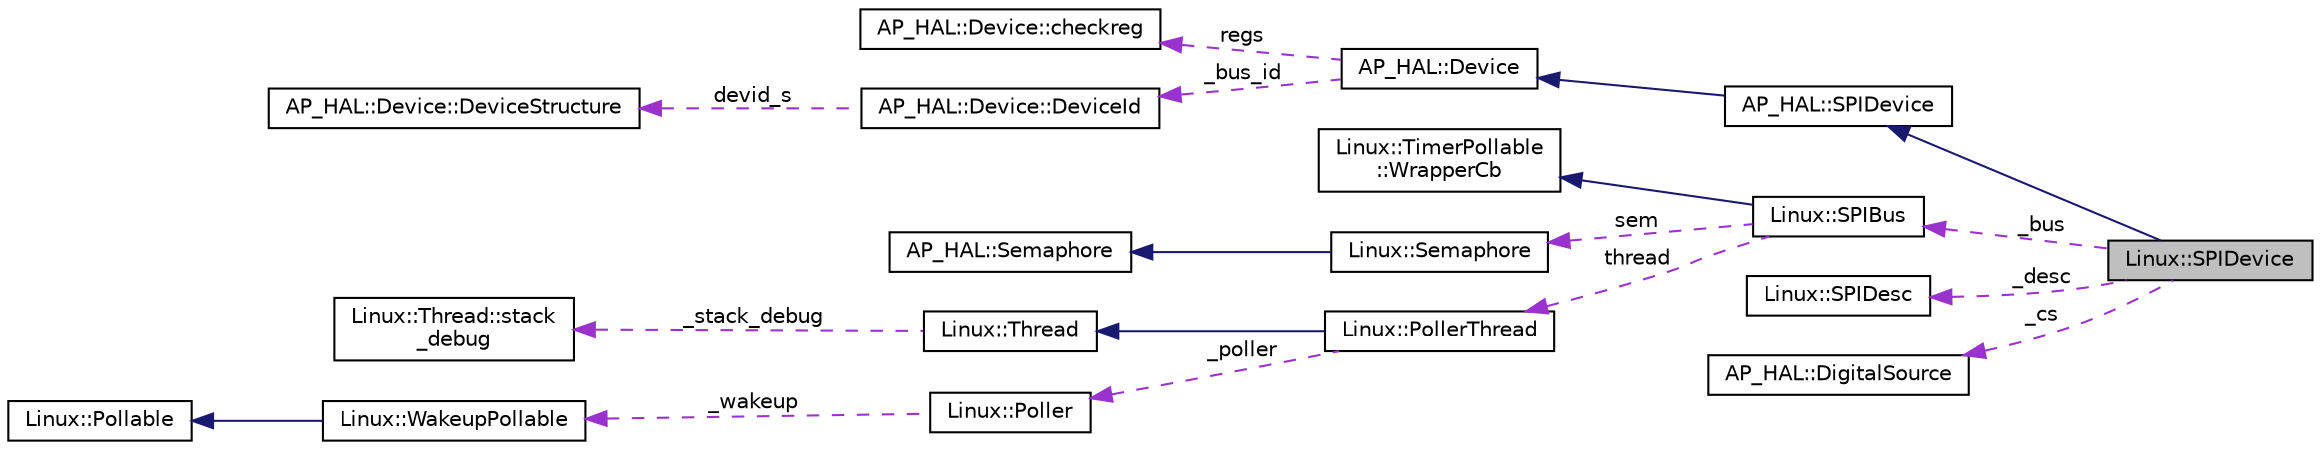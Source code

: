 digraph "Linux::SPIDevice"
{
 // INTERACTIVE_SVG=YES
  edge [fontname="Helvetica",fontsize="10",labelfontname="Helvetica",labelfontsize="10"];
  node [fontname="Helvetica",fontsize="10",shape=record];
  rankdir="LR";
  Node1 [label="Linux::SPIDevice",height=0.2,width=0.4,color="black", fillcolor="grey75", style="filled", fontcolor="black"];
  Node2 -> Node1 [dir="back",color="midnightblue",fontsize="10",style="solid",fontname="Helvetica"];
  Node2 [label="AP_HAL::SPIDevice",height=0.2,width=0.4,color="black", fillcolor="white", style="filled",URL="$classAP__HAL_1_1SPIDevice.html"];
  Node3 -> Node2 [dir="back",color="midnightblue",fontsize="10",style="solid",fontname="Helvetica"];
  Node3 [label="AP_HAL::Device",height=0.2,width=0.4,color="black", fillcolor="white", style="filled",URL="$classAP__HAL_1_1Device.html"];
  Node4 -> Node3 [dir="back",color="darkorchid3",fontsize="10",style="dashed",label=" regs" ,fontname="Helvetica"];
  Node4 [label="AP_HAL::Device::checkreg",height=0.2,width=0.4,color="black", fillcolor="white", style="filled",URL="$structAP__HAL_1_1Device_1_1checkreg.html"];
  Node5 -> Node3 [dir="back",color="darkorchid3",fontsize="10",style="dashed",label=" _bus_id" ,fontname="Helvetica"];
  Node5 [label="AP_HAL::Device::DeviceId",height=0.2,width=0.4,color="black", fillcolor="white", style="filled",URL="$unionAP__HAL_1_1Device_1_1DeviceId.html"];
  Node6 -> Node5 [dir="back",color="darkorchid3",fontsize="10",style="dashed",label=" devid_s" ,fontname="Helvetica"];
  Node6 [label="AP_HAL::Device::DeviceStructure",height=0.2,width=0.4,color="black", fillcolor="white", style="filled",URL="$structAP__HAL_1_1Device_1_1DeviceStructure.html"];
  Node7 -> Node1 [dir="back",color="darkorchid3",fontsize="10",style="dashed",label=" _bus" ,fontname="Helvetica"];
  Node7 [label="Linux::SPIBus",height=0.2,width=0.4,color="black", fillcolor="white", style="filled",URL="$classLinux_1_1SPIBus.html"];
  Node8 -> Node7 [dir="back",color="midnightblue",fontsize="10",style="solid",fontname="Helvetica"];
  Node8 [label="Linux::TimerPollable\l::WrapperCb",height=0.2,width=0.4,color="black", fillcolor="white", style="filled",URL="$classLinux_1_1TimerPollable_1_1WrapperCb.html"];
  Node9 -> Node7 [dir="back",color="darkorchid3",fontsize="10",style="dashed",label=" sem" ,fontname="Helvetica"];
  Node9 [label="Linux::Semaphore",height=0.2,width=0.4,color="black", fillcolor="white", style="filled",URL="$classLinux_1_1Semaphore.html"];
  Node10 -> Node9 [dir="back",color="midnightblue",fontsize="10",style="solid",fontname="Helvetica"];
  Node10 [label="AP_HAL::Semaphore",height=0.2,width=0.4,color="black", fillcolor="white", style="filled",URL="$classAP__HAL_1_1Semaphore.html"];
  Node11 -> Node7 [dir="back",color="darkorchid3",fontsize="10",style="dashed",label=" thread" ,fontname="Helvetica"];
  Node11 [label="Linux::PollerThread",height=0.2,width=0.4,color="black", fillcolor="white", style="filled",URL="$classLinux_1_1PollerThread.html"];
  Node12 -> Node11 [dir="back",color="midnightblue",fontsize="10",style="solid",fontname="Helvetica"];
  Node12 [label="Linux::Thread",height=0.2,width=0.4,color="black", fillcolor="white", style="filled",URL="$classLinux_1_1Thread.html"];
  Node13 -> Node12 [dir="back",color="darkorchid3",fontsize="10",style="dashed",label=" _stack_debug" ,fontname="Helvetica"];
  Node13 [label="Linux::Thread::stack\l_debug",height=0.2,width=0.4,color="black", fillcolor="white", style="filled",URL="$structLinux_1_1Thread_1_1stack__debug.html"];
  Node14 -> Node11 [dir="back",color="darkorchid3",fontsize="10",style="dashed",label=" _poller" ,fontname="Helvetica"];
  Node14 [label="Linux::Poller",height=0.2,width=0.4,color="black", fillcolor="white", style="filled",URL="$classLinux_1_1Poller.html"];
  Node15 -> Node14 [dir="back",color="darkorchid3",fontsize="10",style="dashed",label=" _wakeup" ,fontname="Helvetica"];
  Node15 [label="Linux::WakeupPollable",height=0.2,width=0.4,color="black", fillcolor="white", style="filled",URL="$classLinux_1_1WakeupPollable.html"];
  Node16 -> Node15 [dir="back",color="midnightblue",fontsize="10",style="solid",fontname="Helvetica"];
  Node16 [label="Linux::Pollable",height=0.2,width=0.4,color="black", fillcolor="white", style="filled",URL="$classLinux_1_1Pollable.html"];
  Node17 -> Node1 [dir="back",color="darkorchid3",fontsize="10",style="dashed",label=" _desc" ,fontname="Helvetica"];
  Node17 [label="Linux::SPIDesc",height=0.2,width=0.4,color="black", fillcolor="white", style="filled",URL="$structLinux_1_1SPIDesc.html"];
  Node18 -> Node1 [dir="back",color="darkorchid3",fontsize="10",style="dashed",label=" _cs" ,fontname="Helvetica"];
  Node18 [label="AP_HAL::DigitalSource",height=0.2,width=0.4,color="black", fillcolor="white", style="filled",URL="$classAP__HAL_1_1DigitalSource.html"];
}
